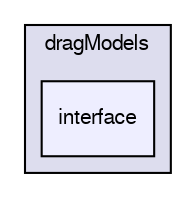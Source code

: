 digraph "applications/solvers/multiphase/multiphaseEulerFoam/interfacialModels/dragModels/interface" {
  bgcolor=transparent;
  compound=true
  node [ fontsize="10", fontname="FreeSans"];
  edge [ labelfontsize="10", labelfontname="FreeSans"];
  subgraph clusterdir_45e67d80f3fa79e6c6d32b95e41cd9a4 {
    graph [ bgcolor="#ddddee", pencolor="black", label="dragModels" fontname="FreeSans", fontsize="10", URL="dir_45e67d80f3fa79e6c6d32b95e41cd9a4.html"]
  dir_d2cce3408771bd430fd8ab499a0412a3 [shape=box, label="interface", style="filled", fillcolor="#eeeeff", pencolor="black", URL="dir_d2cce3408771bd430fd8ab499a0412a3.html"];
  }
}
